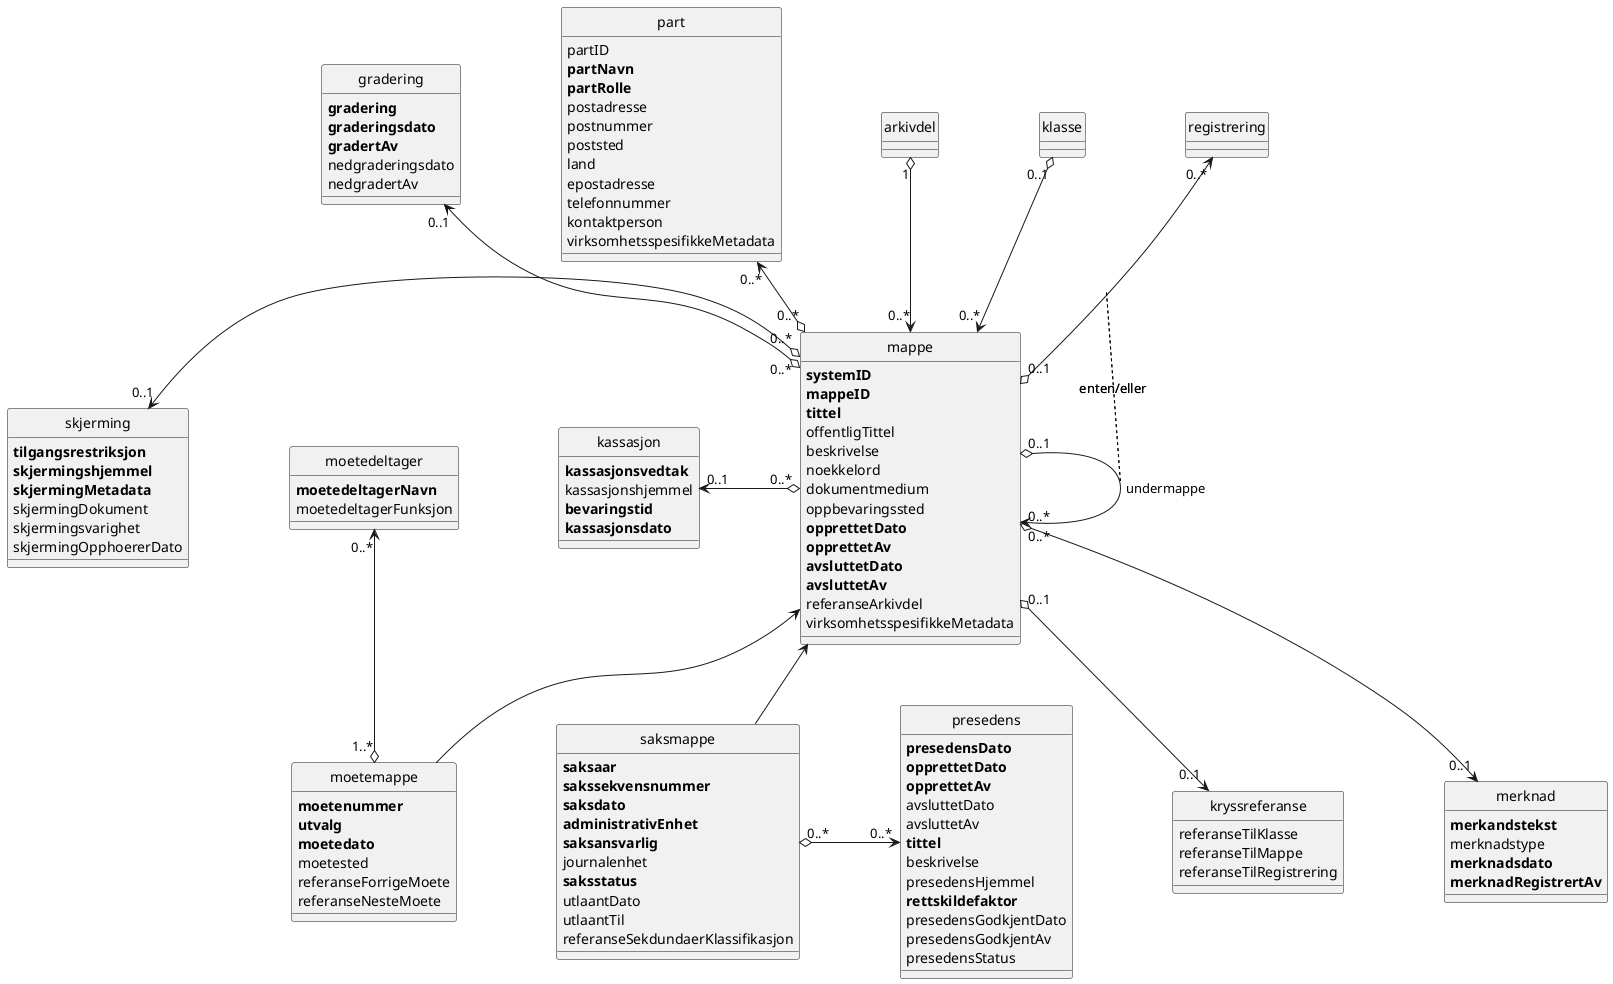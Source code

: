 @startuml
scale max 4096 width
skinparam nodesep 100
hide circle

class gradering {
  <b>gradering</b>
  <b>graderingsdato</b>
  <b>gradertAv</b>
  nedgraderingsdato
  nedgradertAv
}

class skjerming {
  <b>tilgangsrestriksjon</b>
  <b>skjermingshjemmel</b>
  <b>skjermingMetadata</b>
  skjermingDokument
  skjermingsvarighet
  skjermingOpphoererDato
}

class kassasjon {
  <b>kassasjonsvedtak</b>
  kassasjonshjemmel
  <b>bevaringstid</b>
  <b>kassasjonsdato</b>
}

class part {
  partID
  <b>partNavn</b>
  <b>partRolle</b>
  postadresse
  postnummer
  poststed
  land
  epostadresse
  telefonnummer
  kontaktperson
  virksomhetsspesifikkeMetadata
}

class kryssreferanse {
  referanseTilKlasse
  referanseTilMappe
  referanseTilRegistrering
}

class merknad {
  <b>merkandstekst</b>
  merknadstype
  <b>merknadsdato</b>
  <b>merknadRegistrertAv</b>
}

class mappe {
  <b>systemID</b>
  <b>mappeID</b>
  <b>tittel</b>
  offentligTittel
  beskrivelse
  noekkelord
  dokumentmedium
  oppbevaringssted
  <b>opprettetDato</b>
  <b>opprettetAv</b>
  <b>avsluttetDato</b>
  <b>avsluttetAv</b>
  referanseArkivdel
  virksomhetsspesifikkeMetadata
}

class moetedeltager {
  <b>moetedeltagerNavn</b>
  moetedeltagerFunksjon
}

class moetemappe {
  <b>moetenummer</b>
  <b>utvalg</b>
  <b>moetedato</b>
  moetested
  referanseForrigeMoete
  referanseNesteMoete
}

class saksmappe {
  <b>saksaar</b>
  <b>sakssekvensnummer</b>
  <b>saksdato</b>
  <b>administrativEnhet</b>
  <b>saksansvarlig</b>
  journalenhet
  <b>saksstatus</b>
  utlaantDato
  utlaantTil
  referanseSekdundaerKlassifikasjon
}

class presedens {
  <b>presedensDato</b>
  <b>opprettetDato</b>
  <b>opprettetAv</b>
  avsluttetDato
  avsluttetAv
  <b>tittel</b>
  beskrivelse
  presedensHjemmel
  <b>rettskildefaktor</b>
  presedensGodkjentDato
  presedensGodkjentAv
  presedensStatus
}

class arkivdel
class klasse
class registrering

arkivdel "1" o--> "0..*" mappe
klasse "0..1" o--> "0..*" mappe

gradering "0..1" <--o "0..*" mappe
skjerming "0..1" <-o "0..*" mappe
kassasjon "0..1" <-o "0..*" mappe
part "0..*" <--o "0..*" mappe
mappe "0..1" o--> "0..1" kryssreferanse
mappe "0..*" o--> "0..1" merknad

mappe "0..1" o-> "0..*" mappe : undermappe
registrering "0..*" <--o "0..1" mappe
constraint on links: enten/eller

moetedeltager "0..*" <--o "1..*" moetemappe
mappe <-- moetemappe
mappe <-- saksmappe
saksmappe "0..*" o-> "0..*" presedens
@enduml
